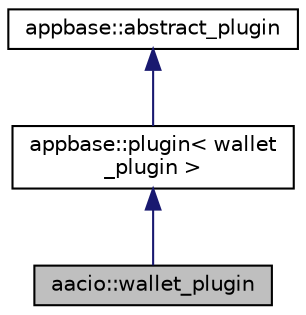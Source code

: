 digraph "aacio::wallet_plugin"
{
  edge [fontname="Helvetica",fontsize="10",labelfontname="Helvetica",labelfontsize="10"];
  node [fontname="Helvetica",fontsize="10",shape=record];
  Node0 [label="aacio::wallet_plugin",height=0.2,width=0.4,color="black", fillcolor="grey75", style="filled", fontcolor="black"];
  Node1 -> Node0 [dir="back",color="midnightblue",fontsize="10",style="solid",fontname="Helvetica"];
  Node1 [label="appbase::plugin\< wallet\l_plugin \>",height=0.2,width=0.4,color="black", fillcolor="white", style="filled",URL="$classappbase_1_1plugin.html"];
  Node2 -> Node1 [dir="back",color="midnightblue",fontsize="10",style="solid",fontname="Helvetica"];
  Node2 [label="appbase::abstract_plugin",height=0.2,width=0.4,color="black", fillcolor="white", style="filled",URL="$classappbase_1_1abstract__plugin.html"];
}
